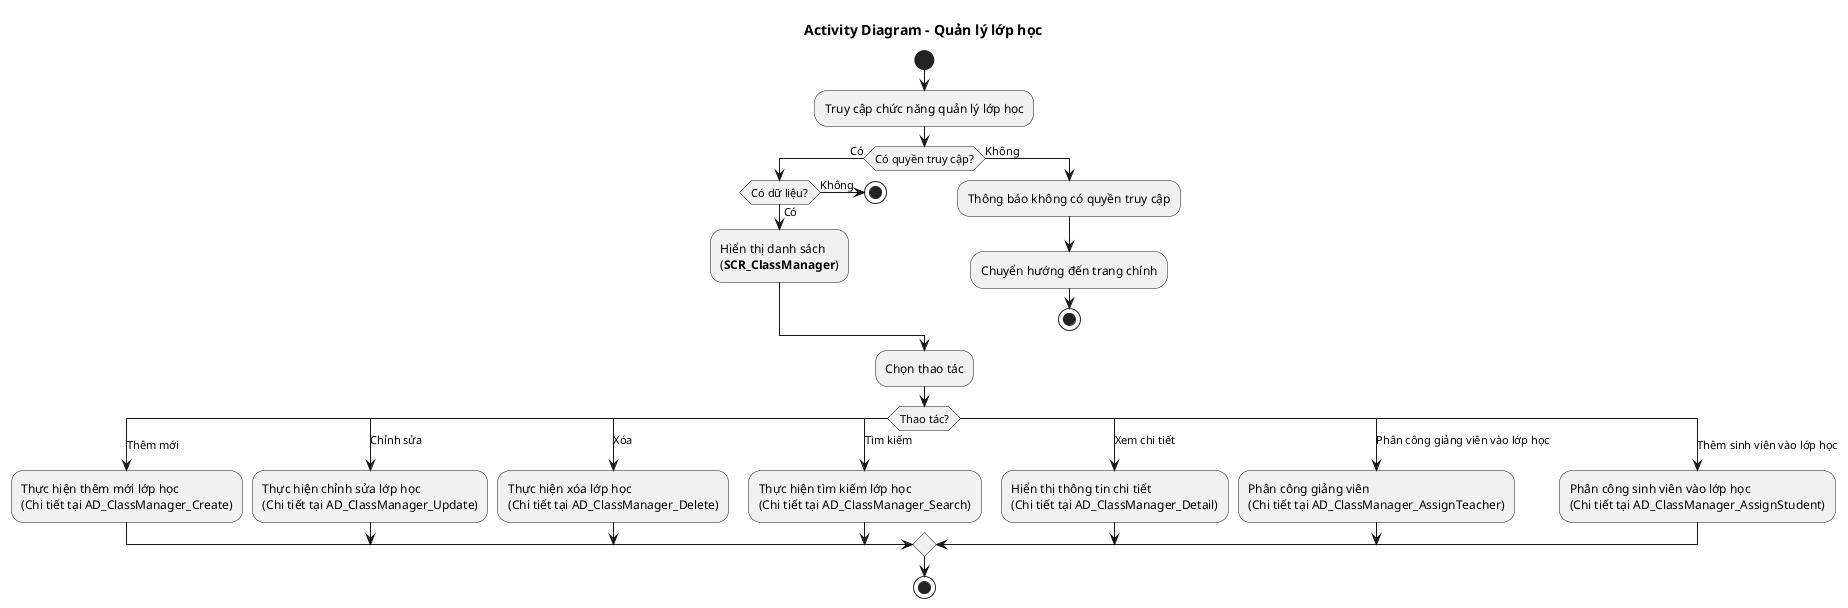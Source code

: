 @startuml AD_ClassManager
!pragma layout smetana
title Activity Diagram - Quản lý lớp học

start
:Truy cập chức năng quản lý lớp học;

if (Có quyền truy cập?) then (Có)
  if (Có dữ liệu?) then (Có)
    :Hiển thị danh sách\n(**SCR_ClassManager**);
  else (Không)
    stop
  endif
else (Không)
  :Thông báo không có quyền truy cập;
  :Chuyển hướng đến trang chính;
  stop
endif

:Chọn thao tác;

switch (Thao tác?)
case (Thêm mới)
  :Thực hiện thêm mới lớp học
  (Chi tiết tại AD_ClassManager_Create);

case (Chỉnh sửa)
  :Thực hiện chỉnh sửa lớp học
  (Chi tiết tại AD_ClassManager_Update);

case (Xóa)
  :Thực hiện xóa lớp học
  (Chi tiết tại AD_ClassManager_Delete);

case (Tìm kiếm)
  :Thực hiện tìm kiếm lớp học
  (Chi tiết tại AD_ClassManager_Search);

case (Xem chi tiết)
  :Hiển thị thông tin chi tiết
  (Chi tiết tại AD_ClassManager_Detail);
  
case (Phân công giảng viên vào lớp học)
  :Phân công giảng viên
  (Chi tiết tại AD_ClassManager_AssignTeacher);
  
case (Thêm sinh viên vào lớp học)
  :Phân công sinh viên vào lớp học
  (Chi tiết tại AD_ClassManager_AssignStudent);
  
endswitch
stop

@enduml
